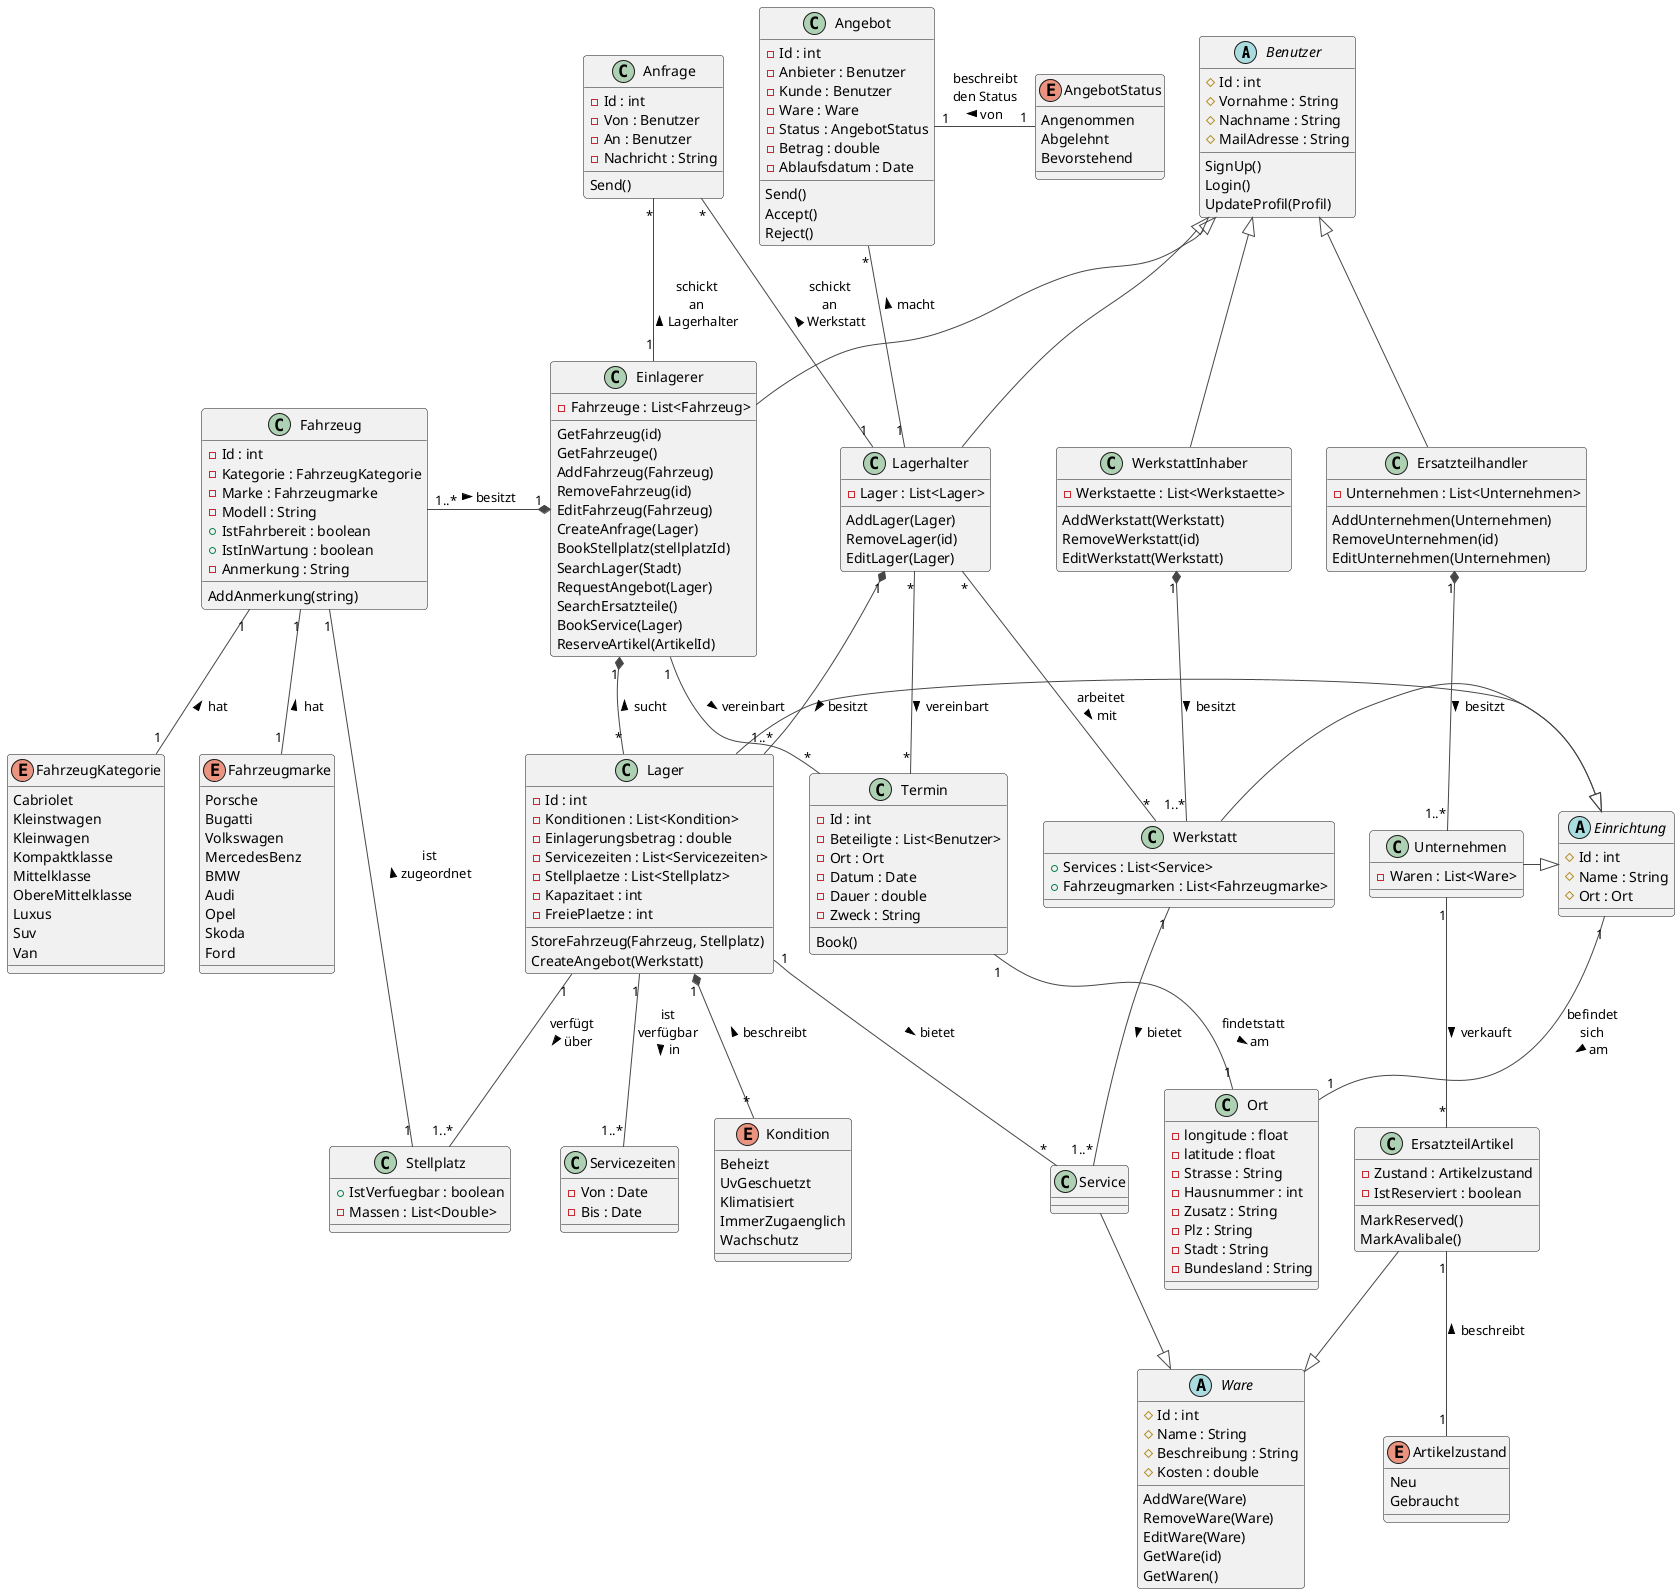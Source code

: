 @startuml
!theme vibrant

abstract Benutzer {
  # Id : int 
  # Vornahme : String
  # Nachname : String
  # MailAdresse : String
  SignUp()
  Login()
  UpdateProfil(Profil)
}

abstract  Einrichtung {
  # Id : int 
  # Name : String
  # Ort : Ort
}

abstract Ware {
  # Id : int 
  # Name : String
  # Beschreibung : String
  # Kosten : double
  AddWare(Ware)
  RemoveWare(Ware)
  EditWare(Ware)
  GetWare(id)
  GetWaren()
}

class Ort {
  - longitude : float
  - latitude : float
  - Strasse : String
  - Hausnummer : int
  - Zusatz : String
  - Plz : String
  - Stadt : String
  - Bundesland : String
}

class Lagerhalter {
  - Lager : List<Lager>
  AddLager(Lager)
  RemoveLager(id)
  EditLager(Lager)
}

class Einlagerer {
  - Fahrzeuge : List<Fahrzeug>
  GetFahrzeug(id)
  GetFahrzeuge()
  AddFahrzeug(Fahrzeug)
  RemoveFahrzeug(id)
  EditFahrzeug(Fahrzeug)
  CreateAnfrage(Lager)
  BookStellplatz(stellplatzId)
  SearchLager(Stadt)
  RequestAngebot(Lager)
  SearchErsatzteile()
  BookService(Lager)
  ReserveArtikel(ArtikelId)
}

class WerkstattInhaber {
  - Werkstaette : List<Werkstaette>
  AddWerkstatt(Werkstatt)
  RemoveWerkstatt(id)
  EditWerkstatt(Werkstatt)
}

class Ersatzteilhandler {
  - Unternehmen : List<Unternehmen>
  AddUnternehmen(Unternehmen)
  RemoveUnternehmen(id)
  EditUnternehmen(Unternehmen)
}

class Stellplatz {
  + IstVerfuegbar : boolean
  - Massen : List<Double>
}

class Fahrzeug {
  - Id : int 
  - Kategorie : FahrzeugKategorie
  - Marke : Fahrzeugmarke
  - Modell : String
  + IstFahrbereit : boolean
  + IstInWartung : boolean
  - Anmerkung : String
  AddAnmerkung(string)
}

class Termin {
  - Id : int 
  - Beteiligte : List<Benutzer>
  - Ort : Ort
  - Datum : Date
  - Dauer : double
  - Zweck : String
  Book()
}

class Service {
}

class Lager {
  - Id : int
  - Konditionen : List<Kondition>
  - Einlagerungsbetrag : double
  - Servicezeiten : List<Servicezeiten>
  - Stellplaetze : List<Stellplatz>
  - Kapazitaet : int
  - FreiePlaetze : int
  StoreFahrzeug(Fahrzeug, Stellplatz)
  CreateAngebot(Werkstatt)
}

class Servicezeiten {
  - Von : Date
  - Bis : Date
}

class ErsatzteilArtikel {
  - Zustand : Artikelzustand
  - IstReserviert : boolean
  MarkReserved()
  MarkAvalibale()
}

class Werkstatt {
  + Services : List<Service>
  + Fahrzeugmarken : List<Fahrzeugmarke>
}

class Unternehmen {
  - Waren : List<Ware>
}

class Anfrage {
  - Id : int 
  - Von : Benutzer
  - An : Benutzer
  - Nachricht : String
  Send()
}

class Angebot {
  - Id : int 
  - Anbieter : Benutzer
  - Kunde : Benutzer
  - Ware : Ware
  - Status : AngebotStatus
  - Betrag : double
  - Ablaufsdatum : Date
  Send()
  Accept()
  Reject()
}

enum AngebotStatus {
  Angenommen
  Abgelehnt
  Bevorstehend
}

enum Kondition {
  Beheizt
  UvGeschuetzt
  Klimatisiert
  ImmerZugaenglich
  Wachschutz
}

enum FahrzeugKategorie {
  Cabriolet
  Kleinstwagen
  Kleinwagen
  Kompaktklasse
  Mittelklasse
  ObereMittelklasse
  Luxus
  Suv
  Van
  }

enum Fahrzeugmarke {
  Porsche
  Bugatti
  Volkswagen
  MercedesBenz
  BMW
  Audi
  Opel
  Skoda
  Ford
  }

enum Artikelzustand {
  Neu
  Gebraucht
}


Benutzer <|-- Lagerhalter
Benutzer <|-- Einlagerer
Benutzer <|-- WerkstattInhaber
Benutzer <|-- Ersatzteilhandler

Lager -right-|> Einrichtung  
Werkstatt -right-|> Einrichtung
Unternehmen -right-|> Einrichtung

Lagerhalter "1" *-- "1..*" Lager : besitzt >
Lagerhalter "*" -- "*" Werkstatt : arbeitet\nmit >
Lagerhalter "*" -- "*" Termin : vereinbart >
Lagerhalter "1" -up- "*" Angebot : macht >

WerkstattInhaber "1" *-- "1..*" Werkstatt : besitzt >

Ersatzteilhandler "1" *-- "1..*" Unternehmen : besitzt >
Unternehmen "1" -- "*" ErsatzteilArtikel : verkauft >

Einrichtung "1" -- "1" Ort : befindet\nsich\nam >
Termin "1" -- "1" Ort : findetstatt\nam >

Einlagerer "1" -- "*" Termin : vereinbart >


Lager "1" -- "1..*" Servicezeiten : ist\nverfügbar\nin  >
Lager "1" *-- "*" Kondition : beschreibt <
Lager "1" -- "1..*" Stellplatz : verfügt\nüber >
Lager "1" -- "*" Service : bietet >

Fahrzeug "1" -- "1" FahrzeugKategorie : hat <
Fahrzeug "1" -- "1" Fahrzeugmarke : hat <

Fahrzeug "1" -- "1" Stellplatz : ist\nzugeordnet <
Einlagerer "1" *-left- "1..*" Fahrzeug : besitzt <
Einlagerer "1" *-- "*" Lager : sucht <
Anfrage "*" -- "1" Einlagerer : schickt\nan\nLagerhalter <
Anfrage "*" -- "1" Lagerhalter : schickt\nan\nWerkstatt <

Werkstatt "1" -- "1..*" Service : bietet >

Service  --|> Ware
ErsatzteilArtikel  --|> Ware
Artikelzustand "1" -up- "1" ErsatzteilArtikel : beschreibt >
AngebotStatus "1" -left- "1" Angebot : beschreibt\nden Status\nvon <
@enduml